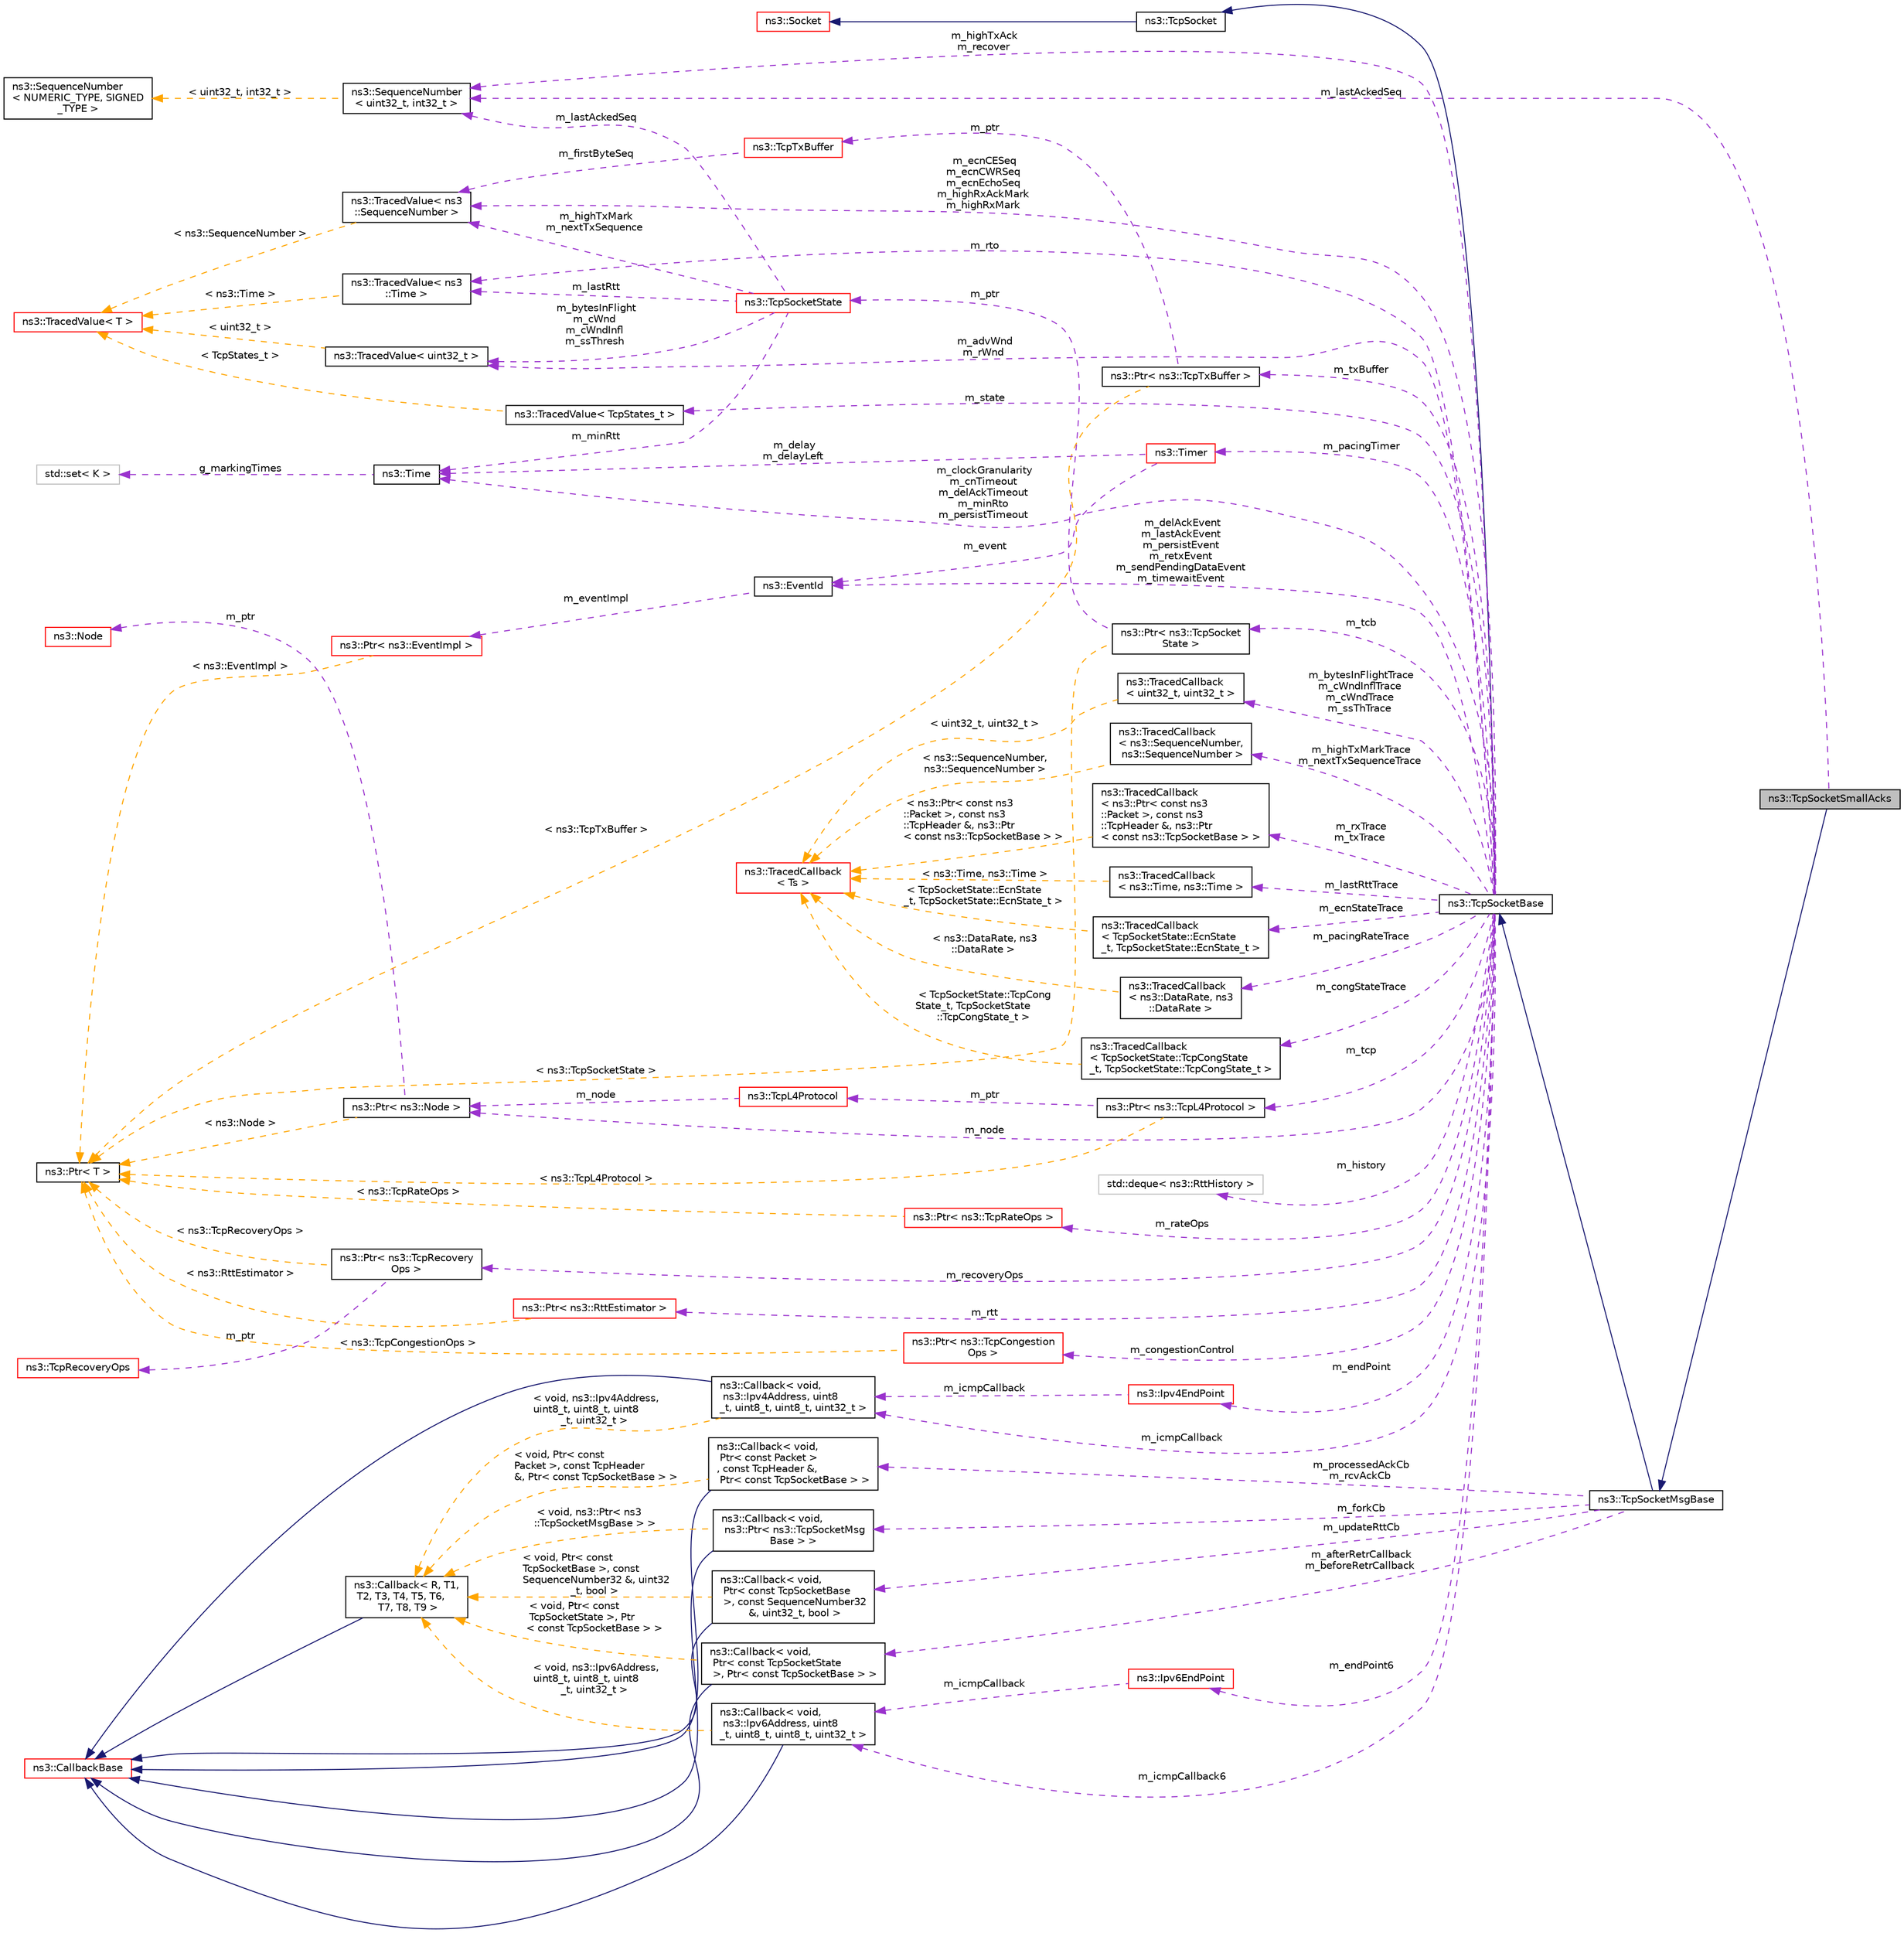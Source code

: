 digraph "ns3::TcpSocketSmallAcks"
{
 // LATEX_PDF_SIZE
  edge [fontname="Helvetica",fontsize="10",labelfontname="Helvetica",labelfontsize="10"];
  node [fontname="Helvetica",fontsize="10",shape=record];
  rankdir="LR";
  Node1 [label="ns3::TcpSocketSmallAcks",height=0.2,width=0.4,color="black", fillcolor="grey75", style="filled", fontcolor="black",tooltip="A TCP socket which sends ACKs smaller than the segment received."];
  Node2 -> Node1 [dir="back",color="midnightblue",fontsize="10",style="solid",fontname="Helvetica"];
  Node2 [label="ns3::TcpSocketMsgBase",height=0.2,width=0.4,color="black", fillcolor="white", style="filled",URL="$classns3_1_1_tcp_socket_msg_base.html",tooltip="Class for inserting callbacks special points of the flow of TCP sockets."];
  Node3 -> Node2 [dir="back",color="midnightblue",fontsize="10",style="solid",fontname="Helvetica"];
  Node3 [label="ns3::TcpSocketBase",height=0.2,width=0.4,color="black", fillcolor="white", style="filled",URL="$classns3_1_1_tcp_socket_base.html",tooltip="A base class for implementation of a stream socket using TCP."];
  Node4 -> Node3 [dir="back",color="midnightblue",fontsize="10",style="solid",fontname="Helvetica"];
  Node4 [label="ns3::TcpSocket",height=0.2,width=0.4,color="black", fillcolor="white", style="filled",URL="$classns3_1_1_tcp_socket.html",tooltip="(abstract) base class of all TcpSockets"];
  Node5 -> Node4 [dir="back",color="midnightblue",fontsize="10",style="solid",fontname="Helvetica"];
  Node5 [label="ns3::Socket",height=0.2,width=0.4,color="red", fillcolor="white", style="filled",URL="$classns3_1_1_socket.html",tooltip="A low-level Socket API based loosely on the BSD Socket API."];
  Node26 -> Node3 [dir="back",color="darkorchid3",fontsize="10",style="dashed",label=" m_icmpCallback" ,fontname="Helvetica"];
  Node26 [label="ns3::Callback\< void,\l ns3::Ipv4Address, uint8\l_t, uint8_t, uint8_t, uint32_t \>",height=0.2,width=0.4,color="black", fillcolor="white", style="filled",URL="$classns3_1_1_callback.html",tooltip=" "];
  Node18 -> Node26 [dir="back",color="midnightblue",fontsize="10",style="solid",fontname="Helvetica"];
  Node18 [label="ns3::CallbackBase",height=0.2,width=0.4,color="red", fillcolor="white", style="filled",URL="$classns3_1_1_callback_base.html",tooltip="Base class for Callback class."];
  Node22 -> Node26 [dir="back",color="orange",fontsize="10",style="dashed",label=" \< void, ns3::Ipv4Address,\l uint8_t, uint8_t, uint8\l_t, uint32_t \>" ,fontname="Helvetica"];
  Node22 [label="ns3::Callback\< R, T1,\l T2, T3, T4, T5, T6,\l T7, T8, T9 \>",height=0.2,width=0.4,color="black", fillcolor="white", style="filled",URL="$classns3_1_1_callback.html",tooltip="Callback template class."];
  Node18 -> Node22 [dir="back",color="midnightblue",fontsize="10",style="solid",fontname="Helvetica"];
  Node27 -> Node3 [dir="back",color="darkorchid3",fontsize="10",style="dashed",label=" m_lastRttTrace" ,fontname="Helvetica"];
  Node27 [label="ns3::TracedCallback\l\< ns3::Time, ns3::Time \>",height=0.2,width=0.4,color="black", fillcolor="white", style="filled",URL="$classns3_1_1_traced_callback.html",tooltip=" "];
  Node28 -> Node27 [dir="back",color="orange",fontsize="10",style="dashed",label=" \< ns3::Time, ns3::Time \>" ,fontname="Helvetica"];
  Node28 [label="ns3::TracedCallback\l\< Ts \>",height=0.2,width=0.4,color="red", fillcolor="white", style="filled",URL="$classns3_1_1_traced_callback.html",tooltip="Forward calls to a chain of Callback."];
  Node33 -> Node3 [dir="back",color="darkorchid3",fontsize="10",style="dashed",label=" m_ecnStateTrace" ,fontname="Helvetica"];
  Node33 [label="ns3::TracedCallback\l\< TcpSocketState::EcnState\l_t, TcpSocketState::EcnState_t \>",height=0.2,width=0.4,color="black", fillcolor="white", style="filled",URL="$classns3_1_1_traced_callback.html",tooltip=" "];
  Node28 -> Node33 [dir="back",color="orange",fontsize="10",style="dashed",label=" \< TcpSocketState::EcnState\l_t, TcpSocketState::EcnState_t \>" ,fontname="Helvetica"];
  Node34 -> Node3 [dir="back",color="darkorchid3",fontsize="10",style="dashed",label=" m_pacingRateTrace" ,fontname="Helvetica"];
  Node34 [label="ns3::TracedCallback\l\< ns3::DataRate, ns3\l::DataRate \>",height=0.2,width=0.4,color="black", fillcolor="white", style="filled",URL="$classns3_1_1_traced_callback.html",tooltip=" "];
  Node28 -> Node34 [dir="back",color="orange",fontsize="10",style="dashed",label=" \< ns3::DataRate, ns3\l::DataRate \>" ,fontname="Helvetica"];
  Node35 -> Node3 [dir="back",color="darkorchid3",fontsize="10",style="dashed",label=" m_highTxAck\nm_recover" ,fontname="Helvetica"];
  Node35 [label="ns3::SequenceNumber\l\< uint32_t, int32_t \>",height=0.2,width=0.4,color="black", fillcolor="white", style="filled",URL="$classns3_1_1_sequence_number.html",tooltip=" "];
  Node36 -> Node35 [dir="back",color="orange",fontsize="10",style="dashed",label=" \< uint32_t, int32_t \>" ,fontname="Helvetica"];
  Node36 [label="ns3::SequenceNumber\l\< NUMERIC_TYPE, SIGNED\l_TYPE \>",height=0.2,width=0.4,color="black", fillcolor="white", style="filled",URL="$classns3_1_1_sequence_number.html",tooltip="Generic \"sequence number\" class."];
  Node37 -> Node3 [dir="back",color="darkorchid3",fontsize="10",style="dashed",label=" m_txBuffer" ,fontname="Helvetica"];
  Node37 [label="ns3::Ptr\< ns3::TcpTxBuffer \>",height=0.2,width=0.4,color="black", fillcolor="white", style="filled",URL="$classns3_1_1_ptr.html",tooltip=" "];
  Node38 -> Node37 [dir="back",color="darkorchid3",fontsize="10",style="dashed",label=" m_ptr" ,fontname="Helvetica"];
  Node38 [label="ns3::TcpTxBuffer",height=0.2,width=0.4,color="red", fillcolor="white", style="filled",URL="$classns3_1_1_tcp_tx_buffer.html",tooltip="Tcp sender buffer."];
  Node39 -> Node38 [dir="back",color="darkorchid3",fontsize="10",style="dashed",label=" m_firstByteSeq" ,fontname="Helvetica"];
  Node39 [label="ns3::TracedValue\< ns3\l::SequenceNumber \>",height=0.2,width=0.4,color="black", fillcolor="white", style="filled",URL="$classns3_1_1_traced_value.html",tooltip=" "];
  Node40 -> Node39 [dir="back",color="orange",fontsize="10",style="dashed",label=" \< ns3::SequenceNumber \>" ,fontname="Helvetica"];
  Node40 [label="ns3::TracedValue\< T \>",height=0.2,width=0.4,color="red", fillcolor="white", style="filled",URL="$classns3_1_1_traced_value.html",tooltip="Trace classes with value semantics."];
  Node15 -> Node37 [dir="back",color="orange",fontsize="10",style="dashed",label=" \< ns3::TcpTxBuffer \>" ,fontname="Helvetica"];
  Node15 [label="ns3::Ptr\< T \>",height=0.2,width=0.4,color="black", fillcolor="white", style="filled",URL="$classns3_1_1_ptr.html",tooltip="Smart pointer class similar to boost::intrusive_ptr."];
  Node68 -> Node3 [dir="back",color="darkorchid3",fontsize="10",style="dashed",label=" m_tcb" ,fontname="Helvetica"];
  Node68 [label="ns3::Ptr\< ns3::TcpSocket\lState \>",height=0.2,width=0.4,color="black", fillcolor="white", style="filled",URL="$classns3_1_1_ptr.html",tooltip=" "];
  Node69 -> Node68 [dir="back",color="darkorchid3",fontsize="10",style="dashed",label=" m_ptr" ,fontname="Helvetica"];
  Node69 [label="ns3::TcpSocketState",height=0.2,width=0.4,color="red", fillcolor="white", style="filled",URL="$classns3_1_1_tcp_socket_state.html",tooltip="Data structure that records the congestion state of a connection."];
  Node35 -> Node69 [dir="back",color="darkorchid3",fontsize="10",style="dashed",label=" m_lastAckedSeq" ,fontname="Helvetica"];
  Node77 -> Node69 [dir="back",color="darkorchid3",fontsize="10",style="dashed",label=" m_lastRtt" ,fontname="Helvetica"];
  Node77 [label="ns3::TracedValue\< ns3\l::Time \>",height=0.2,width=0.4,color="black", fillcolor="white", style="filled",URL="$classns3_1_1_traced_value.html",tooltip=" "];
  Node40 -> Node77 [dir="back",color="orange",fontsize="10",style="dashed",label=" \< ns3::Time \>" ,fontname="Helvetica"];
  Node39 -> Node69 [dir="back",color="darkorchid3",fontsize="10",style="dashed",label=" m_highTxMark\nm_nextTxSequence" ,fontname="Helvetica"];
  Node46 -> Node69 [dir="back",color="darkorchid3",fontsize="10",style="dashed",label=" m_minRtt" ,fontname="Helvetica"];
  Node46 [label="ns3::Time",height=0.2,width=0.4,color="black", fillcolor="white", style="filled",URL="$classns3_1_1_time.html",tooltip="Simulation virtual time values and global simulation resolution."];
  Node47 -> Node46 [dir="back",color="darkorchid3",fontsize="10",style="dashed",label=" g_markingTimes" ,fontname="Helvetica"];
  Node47 [label="std::set\< K \>",height=0.2,width=0.4,color="grey75", fillcolor="white", style="filled",tooltip=" "];
  Node81 -> Node69 [dir="back",color="darkorchid3",fontsize="10",style="dashed",label=" m_bytesInFlight\nm_cWnd\nm_cWndInfl\nm_ssThresh" ,fontname="Helvetica"];
  Node81 [label="ns3::TracedValue\< uint32_t \>",height=0.2,width=0.4,color="black", fillcolor="white", style="filled",URL="$classns3_1_1_traced_value.html",tooltip=" "];
  Node40 -> Node81 [dir="back",color="orange",fontsize="10",style="dashed",label=" \< uint32_t \>" ,fontname="Helvetica"];
  Node15 -> Node68 [dir="back",color="orange",fontsize="10",style="dashed",label=" \< ns3::TcpSocketState \>" ,fontname="Helvetica"];
  Node82 -> Node3 [dir="back",color="darkorchid3",fontsize="10",style="dashed",label=" m_state" ,fontname="Helvetica"];
  Node82 [label="ns3::TracedValue\< TcpStates_t \>",height=0.2,width=0.4,color="black", fillcolor="white", style="filled",URL="$classns3_1_1_traced_value.html",tooltip=" "];
  Node40 -> Node82 [dir="back",color="orange",fontsize="10",style="dashed",label=" \< TcpStates_t \>" ,fontname="Helvetica"];
  Node83 -> Node3 [dir="back",color="darkorchid3",fontsize="10",style="dashed",label=" m_node" ,fontname="Helvetica"];
  Node83 [label="ns3::Ptr\< ns3::Node \>",height=0.2,width=0.4,color="black", fillcolor="white", style="filled",URL="$classns3_1_1_ptr.html",tooltip=" "];
  Node84 -> Node83 [dir="back",color="darkorchid3",fontsize="10",style="dashed",label=" m_ptr" ,fontname="Helvetica"];
  Node84 [label="ns3::Node",height=0.2,width=0.4,color="red", fillcolor="white", style="filled",URL="$classns3_1_1_node.html",tooltip="A network Node."];
  Node15 -> Node83 [dir="back",color="orange",fontsize="10",style="dashed",label=" \< ns3::Node \>" ,fontname="Helvetica"];
  Node88 -> Node3 [dir="back",color="darkorchid3",fontsize="10",style="dashed",label=" m_delAckEvent\nm_lastAckEvent\nm_persistEvent\nm_retxEvent\nm_sendPendingDataEvent\nm_timewaitEvent" ,fontname="Helvetica"];
  Node88 [label="ns3::EventId",height=0.2,width=0.4,color="black", fillcolor="white", style="filled",URL="$classns3_1_1_event_id.html",tooltip="An identifier for simulation events."];
  Node89 -> Node88 [dir="back",color="darkorchid3",fontsize="10",style="dashed",label=" m_eventImpl" ,fontname="Helvetica"];
  Node89 [label="ns3::Ptr\< ns3::EventImpl \>",height=0.2,width=0.4,color="red", fillcolor="white", style="filled",URL="$classns3_1_1_ptr.html",tooltip=" "];
  Node15 -> Node89 [dir="back",color="orange",fontsize="10",style="dashed",label=" \< ns3::EventImpl \>" ,fontname="Helvetica"];
  Node39 -> Node3 [dir="back",color="darkorchid3",fontsize="10",style="dashed",label=" m_ecnCESeq\nm_ecnCWRSeq\nm_ecnEchoSeq\nm_highRxAckMark\nm_highRxMark" ,fontname="Helvetica"];
  Node77 -> Node3 [dir="back",color="darkorchid3",fontsize="10",style="dashed",label=" m_rto" ,fontname="Helvetica"];
  Node106 -> Node3 [dir="back",color="darkorchid3",fontsize="10",style="dashed",label=" m_highTxMarkTrace\nm_nextTxSequenceTrace" ,fontname="Helvetica"];
  Node106 [label="ns3::TracedCallback\l\< ns3::SequenceNumber,\l ns3::SequenceNumber \>",height=0.2,width=0.4,color="black", fillcolor="white", style="filled",URL="$classns3_1_1_traced_callback.html",tooltip=" "];
  Node28 -> Node106 [dir="back",color="orange",fontsize="10",style="dashed",label=" \< ns3::SequenceNumber,\l ns3::SequenceNumber \>" ,fontname="Helvetica"];
  Node107 -> Node3 [dir="back",color="darkorchid3",fontsize="10",style="dashed",label=" m_rxTrace\nm_txTrace" ,fontname="Helvetica"];
  Node107 [label="ns3::TracedCallback\l\< ns3::Ptr\< const ns3\l::Packet \>, const ns3\l::TcpHeader &, ns3::Ptr\l\< const ns3::TcpSocketBase \> \>",height=0.2,width=0.4,color="black", fillcolor="white", style="filled",URL="$classns3_1_1_traced_callback.html",tooltip=" "];
  Node28 -> Node107 [dir="back",color="orange",fontsize="10",style="dashed",label=" \< ns3::Ptr\< const ns3\l::Packet \>, const ns3\l::TcpHeader &, ns3::Ptr\l\< const ns3::TcpSocketBase \> \>" ,fontname="Helvetica"];
  Node108 -> Node3 [dir="back",color="darkorchid3",fontsize="10",style="dashed",label=" m_recoveryOps" ,fontname="Helvetica"];
  Node108 [label="ns3::Ptr\< ns3::TcpRecovery\lOps \>",height=0.2,width=0.4,color="black", fillcolor="white", style="filled",URL="$classns3_1_1_ptr.html",tooltip=" "];
  Node109 -> Node108 [dir="back",color="darkorchid3",fontsize="10",style="dashed",label=" m_ptr" ,fontname="Helvetica"];
  Node109 [label="ns3::TcpRecoveryOps",height=0.2,width=0.4,color="red", fillcolor="white", style="filled",URL="$classns3_1_1_tcp_recovery_ops.html",tooltip="recovery abstract class"];
  Node15 -> Node108 [dir="back",color="orange",fontsize="10",style="dashed",label=" \< ns3::TcpRecoveryOps \>" ,fontname="Helvetica"];
  Node46 -> Node3 [dir="back",color="darkorchid3",fontsize="10",style="dashed",label=" m_clockGranularity\nm_cnTimeout\nm_delAckTimeout\nm_minRto\nm_persistTimeout" ,fontname="Helvetica"];
  Node110 -> Node3 [dir="back",color="darkorchid3",fontsize="10",style="dashed",label=" m_tcp" ,fontname="Helvetica"];
  Node110 [label="ns3::Ptr\< ns3::TcpL4Protocol \>",height=0.2,width=0.4,color="black", fillcolor="white", style="filled",URL="$classns3_1_1_ptr.html",tooltip=" "];
  Node111 -> Node110 [dir="back",color="darkorchid3",fontsize="10",style="dashed",label=" m_ptr" ,fontname="Helvetica"];
  Node111 [label="ns3::TcpL4Protocol",height=0.2,width=0.4,color="red", fillcolor="white", style="filled",URL="$classns3_1_1_tcp_l4_protocol.html",tooltip="TCP socket creation and multiplexing/demultiplexing."];
  Node83 -> Node111 [dir="back",color="darkorchid3",fontsize="10",style="dashed",label=" m_node" ,fontname="Helvetica"];
  Node15 -> Node110 [dir="back",color="orange",fontsize="10",style="dashed",label=" \< ns3::TcpL4Protocol \>" ,fontname="Helvetica"];
  Node128 -> Node3 [dir="back",color="darkorchid3",fontsize="10",style="dashed",label=" m_rateOps" ,fontname="Helvetica"];
  Node128 [label="ns3::Ptr\< ns3::TcpRateOps \>",height=0.2,width=0.4,color="red", fillcolor="white", style="filled",URL="$classns3_1_1_ptr.html",tooltip=" "];
  Node15 -> Node128 [dir="back",color="orange",fontsize="10",style="dashed",label=" \< ns3::TcpRateOps \>" ,fontname="Helvetica"];
  Node130 -> Node3 [dir="back",color="darkorchid3",fontsize="10",style="dashed",label=" m_rtt" ,fontname="Helvetica"];
  Node130 [label="ns3::Ptr\< ns3::RttEstimator \>",height=0.2,width=0.4,color="red", fillcolor="white", style="filled",URL="$classns3_1_1_ptr.html",tooltip=" "];
  Node15 -> Node130 [dir="back",color="orange",fontsize="10",style="dashed",label=" \< ns3::RttEstimator \>" ,fontname="Helvetica"];
  Node132 -> Node3 [dir="back",color="darkorchid3",fontsize="10",style="dashed",label=" m_history" ,fontname="Helvetica"];
  Node132 [label="std::deque\< ns3::RttHistory \>",height=0.2,width=0.4,color="grey75", fillcolor="white", style="filled",tooltip=" "];
  Node135 -> Node3 [dir="back",color="darkorchid3",fontsize="10",style="dashed",label=" m_congStateTrace" ,fontname="Helvetica"];
  Node135 [label="ns3::TracedCallback\l\< TcpSocketState::TcpCongState\l_t, TcpSocketState::TcpCongState_t \>",height=0.2,width=0.4,color="black", fillcolor="white", style="filled",URL="$classns3_1_1_traced_callback.html",tooltip=" "];
  Node28 -> Node135 [dir="back",color="orange",fontsize="10",style="dashed",label=" \< TcpSocketState::TcpCong\lState_t, TcpSocketState\l::TcpCongState_t \>" ,fontname="Helvetica"];
  Node136 -> Node3 [dir="back",color="darkorchid3",fontsize="10",style="dashed",label=" m_congestionControl" ,fontname="Helvetica"];
  Node136 [label="ns3::Ptr\< ns3::TcpCongestion\lOps \>",height=0.2,width=0.4,color="red", fillcolor="white", style="filled",URL="$classns3_1_1_ptr.html",tooltip=" "];
  Node15 -> Node136 [dir="back",color="orange",fontsize="10",style="dashed",label=" \< ns3::TcpCongestionOps \>" ,fontname="Helvetica"];
  Node125 -> Node3 [dir="back",color="darkorchid3",fontsize="10",style="dashed",label=" m_endPoint" ,fontname="Helvetica"];
  Node125 [label="ns3::Ipv4EndPoint",height=0.2,width=0.4,color="red", fillcolor="white", style="filled",URL="$classns3_1_1_ipv4_end_point.html",tooltip="A representation of an internet endpoint/connection."];
  Node26 -> Node125 [dir="back",color="darkorchid3",fontsize="10",style="dashed",label=" m_icmpCallback" ,fontname="Helvetica"];
  Node138 -> Node3 [dir="back",color="darkorchid3",fontsize="10",style="dashed",label=" m_pacingTimer" ,fontname="Helvetica"];
  Node138 [label="ns3::Timer",height=0.2,width=0.4,color="red", fillcolor="white", style="filled",URL="$classns3_1_1_timer.html",tooltip="A simple virtual Timer class."];
  Node88 -> Node138 [dir="back",color="darkorchid3",fontsize="10",style="dashed",label=" m_event" ,fontname="Helvetica"];
  Node46 -> Node138 [dir="back",color="darkorchid3",fontsize="10",style="dashed",label=" m_delay\nm_delayLeft" ,fontname="Helvetica"];
  Node118 -> Node3 [dir="back",color="darkorchid3",fontsize="10",style="dashed",label=" m_icmpCallback6" ,fontname="Helvetica"];
  Node118 [label="ns3::Callback\< void,\l ns3::Ipv6Address, uint8\l_t, uint8_t, uint8_t, uint32_t \>",height=0.2,width=0.4,color="black", fillcolor="white", style="filled",URL="$classns3_1_1_callback.html",tooltip=" "];
  Node18 -> Node118 [dir="back",color="midnightblue",fontsize="10",style="solid",fontname="Helvetica"];
  Node22 -> Node118 [dir="back",color="orange",fontsize="10",style="dashed",label=" \< void, ns3::Ipv6Address,\l uint8_t, uint8_t, uint8\l_t, uint32_t \>" ,fontname="Helvetica"];
  Node115 -> Node3 [dir="back",color="darkorchid3",fontsize="10",style="dashed",label=" m_endPoint6" ,fontname="Helvetica"];
  Node115 [label="ns3::Ipv6EndPoint",height=0.2,width=0.4,color="red", fillcolor="white", style="filled",URL="$classns3_1_1_ipv6_end_point.html",tooltip="A representation of an IPv6 endpoint/connection."];
  Node118 -> Node115 [dir="back",color="darkorchid3",fontsize="10",style="dashed",label=" m_icmpCallback" ,fontname="Helvetica"];
  Node140 -> Node3 [dir="back",color="darkorchid3",fontsize="10",style="dashed",label=" m_bytesInFlightTrace\nm_cWndInflTrace\nm_cWndTrace\nm_ssThTrace" ,fontname="Helvetica"];
  Node140 [label="ns3::TracedCallback\l\< uint32_t, uint32_t \>",height=0.2,width=0.4,color="black", fillcolor="white", style="filled",URL="$classns3_1_1_traced_callback.html",tooltip=" "];
  Node28 -> Node140 [dir="back",color="orange",fontsize="10",style="dashed",label=" \< uint32_t, uint32_t \>" ,fontname="Helvetica"];
  Node81 -> Node3 [dir="back",color="darkorchid3",fontsize="10",style="dashed",label=" m_advWnd\nm_rWnd" ,fontname="Helvetica"];
  Node141 -> Node2 [dir="back",color="darkorchid3",fontsize="10",style="dashed",label=" m_updateRttCb" ,fontname="Helvetica"];
  Node141 [label="ns3::Callback\< void,\l Ptr\< const TcpSocketBase\l \>, const SequenceNumber32\l &, uint32_t, bool \>",height=0.2,width=0.4,color="black", fillcolor="white", style="filled",URL="$classns3_1_1_callback.html",tooltip=" "];
  Node18 -> Node141 [dir="back",color="midnightblue",fontsize="10",style="solid",fontname="Helvetica"];
  Node22 -> Node141 [dir="back",color="orange",fontsize="10",style="dashed",label=" \< void, Ptr\< const\l TcpSocketBase \>, const\l SequenceNumber32 &, uint32\l_t, bool \>" ,fontname="Helvetica"];
  Node142 -> Node2 [dir="back",color="darkorchid3",fontsize="10",style="dashed",label=" m_processedAckCb\nm_rcvAckCb" ,fontname="Helvetica"];
  Node142 [label="ns3::Callback\< void,\l Ptr\< const Packet \>\l, const TcpHeader &,\l Ptr\< const TcpSocketBase \> \>",height=0.2,width=0.4,color="black", fillcolor="white", style="filled",URL="$classns3_1_1_callback.html",tooltip=" "];
  Node18 -> Node142 [dir="back",color="midnightblue",fontsize="10",style="solid",fontname="Helvetica"];
  Node22 -> Node142 [dir="back",color="orange",fontsize="10",style="dashed",label=" \< void, Ptr\< const\l Packet \>, const TcpHeader\l &, Ptr\< const TcpSocketBase \> \>" ,fontname="Helvetica"];
  Node143 -> Node2 [dir="back",color="darkorchid3",fontsize="10",style="dashed",label=" m_forkCb" ,fontname="Helvetica"];
  Node143 [label="ns3::Callback\< void,\l ns3::Ptr\< ns3::TcpSocketMsg\lBase \> \>",height=0.2,width=0.4,color="black", fillcolor="white", style="filled",URL="$classns3_1_1_callback.html",tooltip=" "];
  Node18 -> Node143 [dir="back",color="midnightblue",fontsize="10",style="solid",fontname="Helvetica"];
  Node22 -> Node143 [dir="back",color="orange",fontsize="10",style="dashed",label=" \< void, ns3::Ptr\< ns3\l::TcpSocketMsgBase \> \>" ,fontname="Helvetica"];
  Node144 -> Node2 [dir="back",color="darkorchid3",fontsize="10",style="dashed",label=" m_afterRetrCallback\nm_beforeRetrCallback" ,fontname="Helvetica"];
  Node144 [label="ns3::Callback\< void,\l Ptr\< const TcpSocketState\l \>, Ptr\< const TcpSocketBase \> \>",height=0.2,width=0.4,color="black", fillcolor="white", style="filled",URL="$classns3_1_1_callback.html",tooltip=" "];
  Node18 -> Node144 [dir="back",color="midnightblue",fontsize="10",style="solid",fontname="Helvetica"];
  Node22 -> Node144 [dir="back",color="orange",fontsize="10",style="dashed",label=" \< void, Ptr\< const\l TcpSocketState \>, Ptr\l\< const TcpSocketBase \> \>" ,fontname="Helvetica"];
  Node35 -> Node1 [dir="back",color="darkorchid3",fontsize="10",style="dashed",label=" m_lastAckedSeq" ,fontname="Helvetica"];
}
